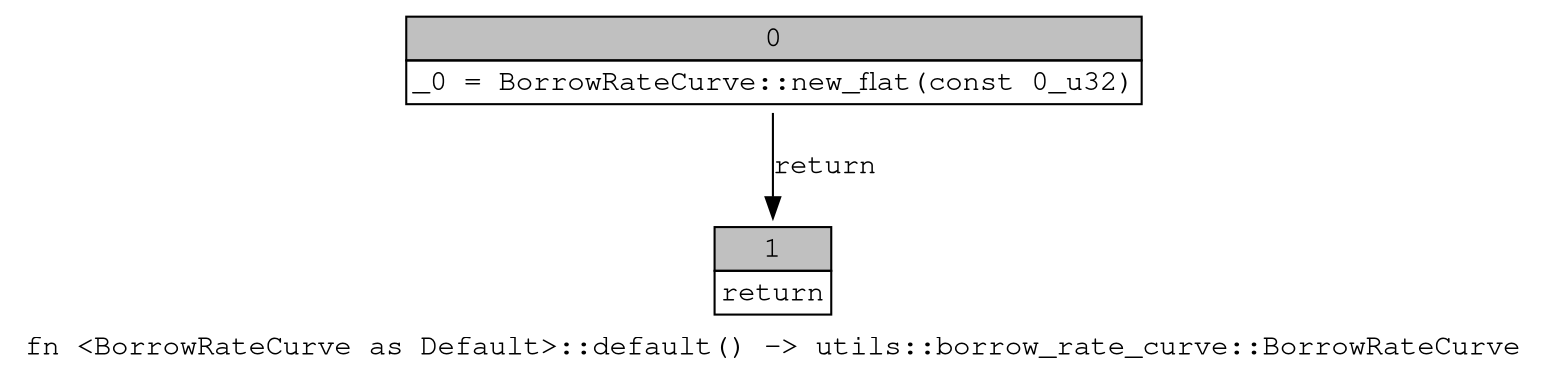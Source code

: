 digraph Mir_0_2205 {
    graph [fontname="Courier, monospace"];
    node [fontname="Courier, monospace"];
    edge [fontname="Courier, monospace"];
    label=<fn &lt;BorrowRateCurve as Default&gt;::default() -&gt; utils::borrow_rate_curve::BorrowRateCurve<br align="left"/>>;
    bb0__0_2205 [shape="none", label=<<table border="0" cellborder="1" cellspacing="0"><tr><td bgcolor="gray" align="center" colspan="1">0</td></tr><tr><td align="left">_0 = BorrowRateCurve::new_flat(const 0_u32)</td></tr></table>>];
    bb1__0_2205 [shape="none", label=<<table border="0" cellborder="1" cellspacing="0"><tr><td bgcolor="gray" align="center" colspan="1">1</td></tr><tr><td align="left">return</td></tr></table>>];
    bb0__0_2205 -> bb1__0_2205 [label="return"];
}
